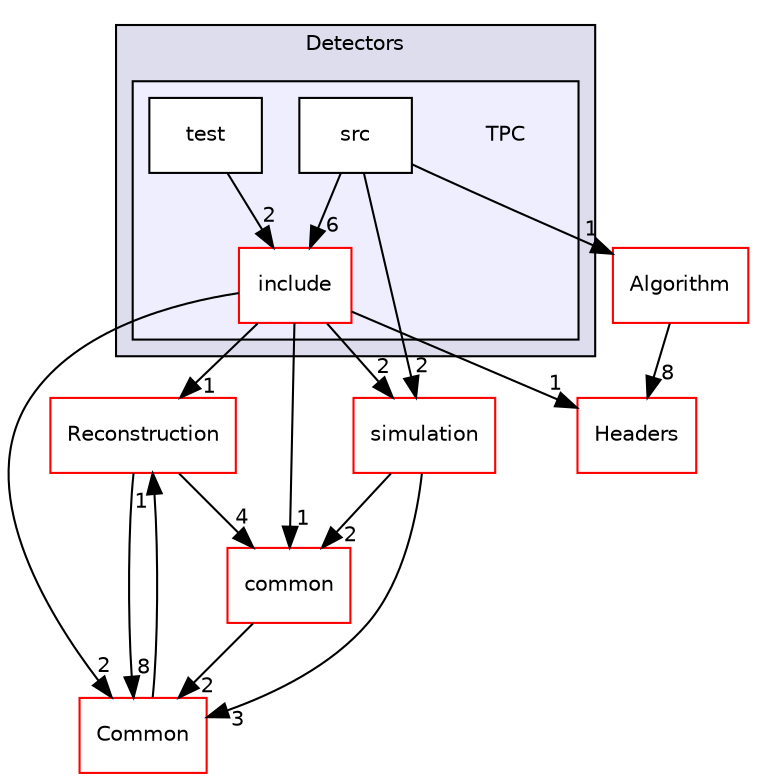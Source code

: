digraph "/home/travis/build/AliceO2Group/AliceO2/DataFormats/Detectors/TPC" {
  bgcolor=transparent;
  compound=true
  node [ fontsize="10", fontname="Helvetica"];
  edge [ labelfontsize="10", labelfontname="Helvetica"];
  subgraph clusterdir_2801adc79bf3c286b1b479858d2cade4 {
    graph [ bgcolor="#ddddee", pencolor="black", label="Detectors" fontname="Helvetica", fontsize="10", URL="dir_2801adc79bf3c286b1b479858d2cade4.html"]
  subgraph clusterdir_87e4e27fa2128902da5e37b3e7ab3f52 {
    graph [ bgcolor="#eeeeff", pencolor="black", label="" URL="dir_87e4e27fa2128902da5e37b3e7ab3f52.html"];
    dir_87e4e27fa2128902da5e37b3e7ab3f52 [shape=plaintext label="TPC"];
    dir_6f22cbd49ee75d810f2bfe3ea5accc3c [shape=box label="include" color="red" fillcolor="white" style="filled" URL="dir_6f22cbd49ee75d810f2bfe3ea5accc3c.html"];
    dir_99a7a708919c9221801ca7c93b79d194 [shape=box label="src" color="black" fillcolor="white" style="filled" URL="dir_99a7a708919c9221801ca7c93b79d194.html"];
    dir_eefe8374d82063b4a715141da5bc342d [shape=box label="test" color="black" fillcolor="white" style="filled" URL="dir_eefe8374d82063b4a715141da5bc342d.html"];
  }
  }
  dir_d269712cc31e133b892a3b3f6424741a [shape=box label="Reconstruction" color="red" URL="dir_d269712cc31e133b892a3b3f6424741a.html"];
  dir_4ab6b4cc6a7edbff49100e9123df213f [shape=box label="Common" color="red" URL="dir_4ab6b4cc6a7edbff49100e9123df213f.html"];
  dir_183e7c4434404fe9096e1bd8673e1fcf [shape=box label="Headers" color="red" URL="dir_183e7c4434404fe9096e1bd8673e1fcf.html"];
  dir_8ba487e25de5ee77e05e9dce7582cb98 [shape=box label="Algorithm" color="red" URL="dir_8ba487e25de5ee77e05e9dce7582cb98.html"];
  dir_047746f9f311f49446db9474b7431d0d [shape=box label="simulation" color="red" URL="dir_047746f9f311f49446db9474b7431d0d.html"];
  dir_7924ba4398ae4560cd37376e44666c6d [shape=box label="common" color="red" URL="dir_7924ba4398ae4560cd37376e44666c6d.html"];
  dir_99a7a708919c9221801ca7c93b79d194->dir_6f22cbd49ee75d810f2bfe3ea5accc3c [headlabel="6", labeldistance=1.5 headhref="dir_000088_000078.html"];
  dir_99a7a708919c9221801ca7c93b79d194->dir_8ba487e25de5ee77e05e9dce7582cb98 [headlabel="1", labeldistance=1.5 headhref="dir_000088_000000.html"];
  dir_99a7a708919c9221801ca7c93b79d194->dir_047746f9f311f49446db9474b7431d0d [headlabel="2", labeldistance=1.5 headhref="dir_000088_000127.html"];
  dir_d269712cc31e133b892a3b3f6424741a->dir_4ab6b4cc6a7edbff49100e9123df213f [headlabel="8", labeldistance=1.5 headhref="dir_000103_000016.html"];
  dir_d269712cc31e133b892a3b3f6424741a->dir_7924ba4398ae4560cd37376e44666c6d [headlabel="4", labeldistance=1.5 headhref="dir_000103_000055.html"];
  dir_4ab6b4cc6a7edbff49100e9123df213f->dir_d269712cc31e133b892a3b3f6424741a [headlabel="1", labeldistance=1.5 headhref="dir_000016_000103.html"];
  dir_eefe8374d82063b4a715141da5bc342d->dir_6f22cbd49ee75d810f2bfe3ea5accc3c [headlabel="2", labeldistance=1.5 headhref="dir_000126_000078.html"];
  dir_6f22cbd49ee75d810f2bfe3ea5accc3c->dir_d269712cc31e133b892a3b3f6424741a [headlabel="1", labeldistance=1.5 headhref="dir_000078_000103.html"];
  dir_6f22cbd49ee75d810f2bfe3ea5accc3c->dir_4ab6b4cc6a7edbff49100e9123df213f [headlabel="2", labeldistance=1.5 headhref="dir_000078_000016.html"];
  dir_6f22cbd49ee75d810f2bfe3ea5accc3c->dir_183e7c4434404fe9096e1bd8673e1fcf [headlabel="1", labeldistance=1.5 headhref="dir_000078_000058.html"];
  dir_6f22cbd49ee75d810f2bfe3ea5accc3c->dir_047746f9f311f49446db9474b7431d0d [headlabel="2", labeldistance=1.5 headhref="dir_000078_000127.html"];
  dir_6f22cbd49ee75d810f2bfe3ea5accc3c->dir_7924ba4398ae4560cd37376e44666c6d [headlabel="1", labeldistance=1.5 headhref="dir_000078_000055.html"];
  dir_8ba487e25de5ee77e05e9dce7582cb98->dir_183e7c4434404fe9096e1bd8673e1fcf [headlabel="8", labeldistance=1.5 headhref="dir_000000_000058.html"];
  dir_047746f9f311f49446db9474b7431d0d->dir_4ab6b4cc6a7edbff49100e9123df213f [headlabel="3", labeldistance=1.5 headhref="dir_000127_000016.html"];
  dir_047746f9f311f49446db9474b7431d0d->dir_7924ba4398ae4560cd37376e44666c6d [headlabel="2", labeldistance=1.5 headhref="dir_000127_000055.html"];
  dir_7924ba4398ae4560cd37376e44666c6d->dir_4ab6b4cc6a7edbff49100e9123df213f [headlabel="2", labeldistance=1.5 headhref="dir_000055_000016.html"];
}
